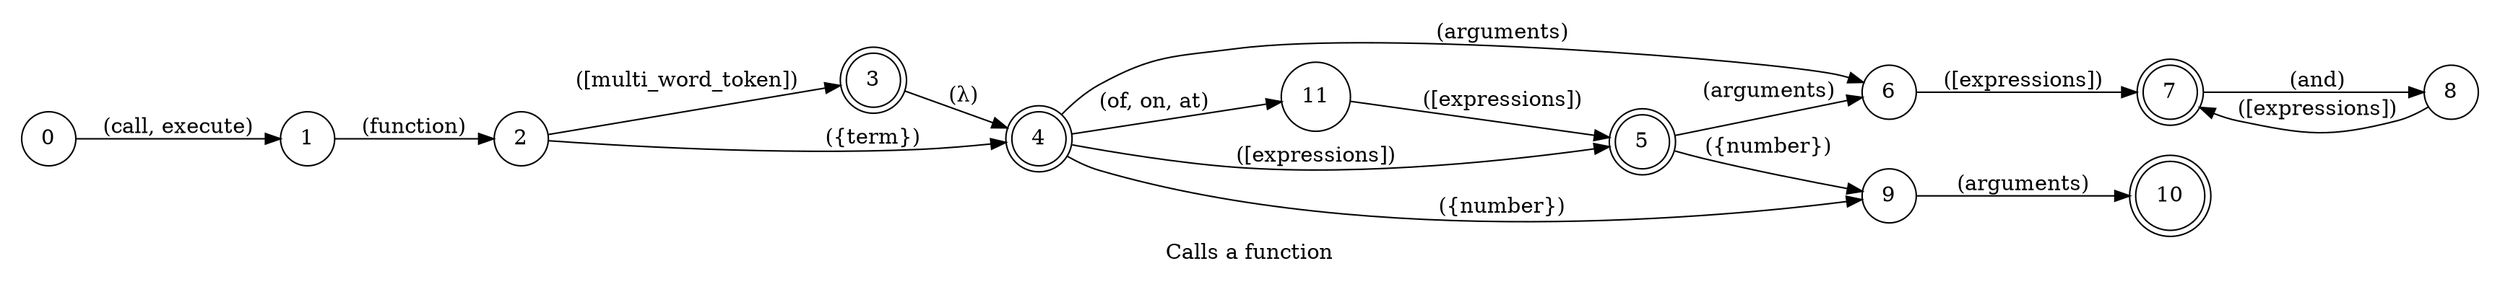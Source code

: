 digraph function_call {
    id="function_call";
    label="Calls a function";
    lang="en-US";
    langName="English";
    pad="0.2";
    rankdir=LR;
    priority="2";
    node[shape=doublecircle]; 3 4 5 7 10;
    node[shape=circle];

    0 -> 1 [label="(call, execute)"];
    1 -> 2 [label="(function)"];
    2 -> 3 [label="([multi_word_token])", store=functionName, extraArgs="{\"case\": \"camel\"}"];
    3 -> 4 [label="(λ)"];
    2 -> 4 [label="({term})", store=functionName];
    4 -> 11 [label="(of, on, at)", disableSpellcheck="true"];
    {4 11} -> 5 [label="([expressions])", store=caller];
    {4 5} -> 6 [label="(arguments)", sem="with"];
    6 -> 7 [label="([expressions])", store=args];
    7 -> 8 [label="(and)"];
    8 -> 7 [label="([expressions])", store=args];
    {4 5} -> 9 [label="({number})", store=argsNumber, sem="with"];
    9 -> 10 [label="(arguments)"];

    title="Calls a function";
    desc="Calls a function with the specified arguments in the desired caller";

    examples="
      call function test,
      execute function normalize on [expressions] with 2 arguments,
      execute function remove on [expressions] with arguments [expressions] and [expressions],
    ";
}